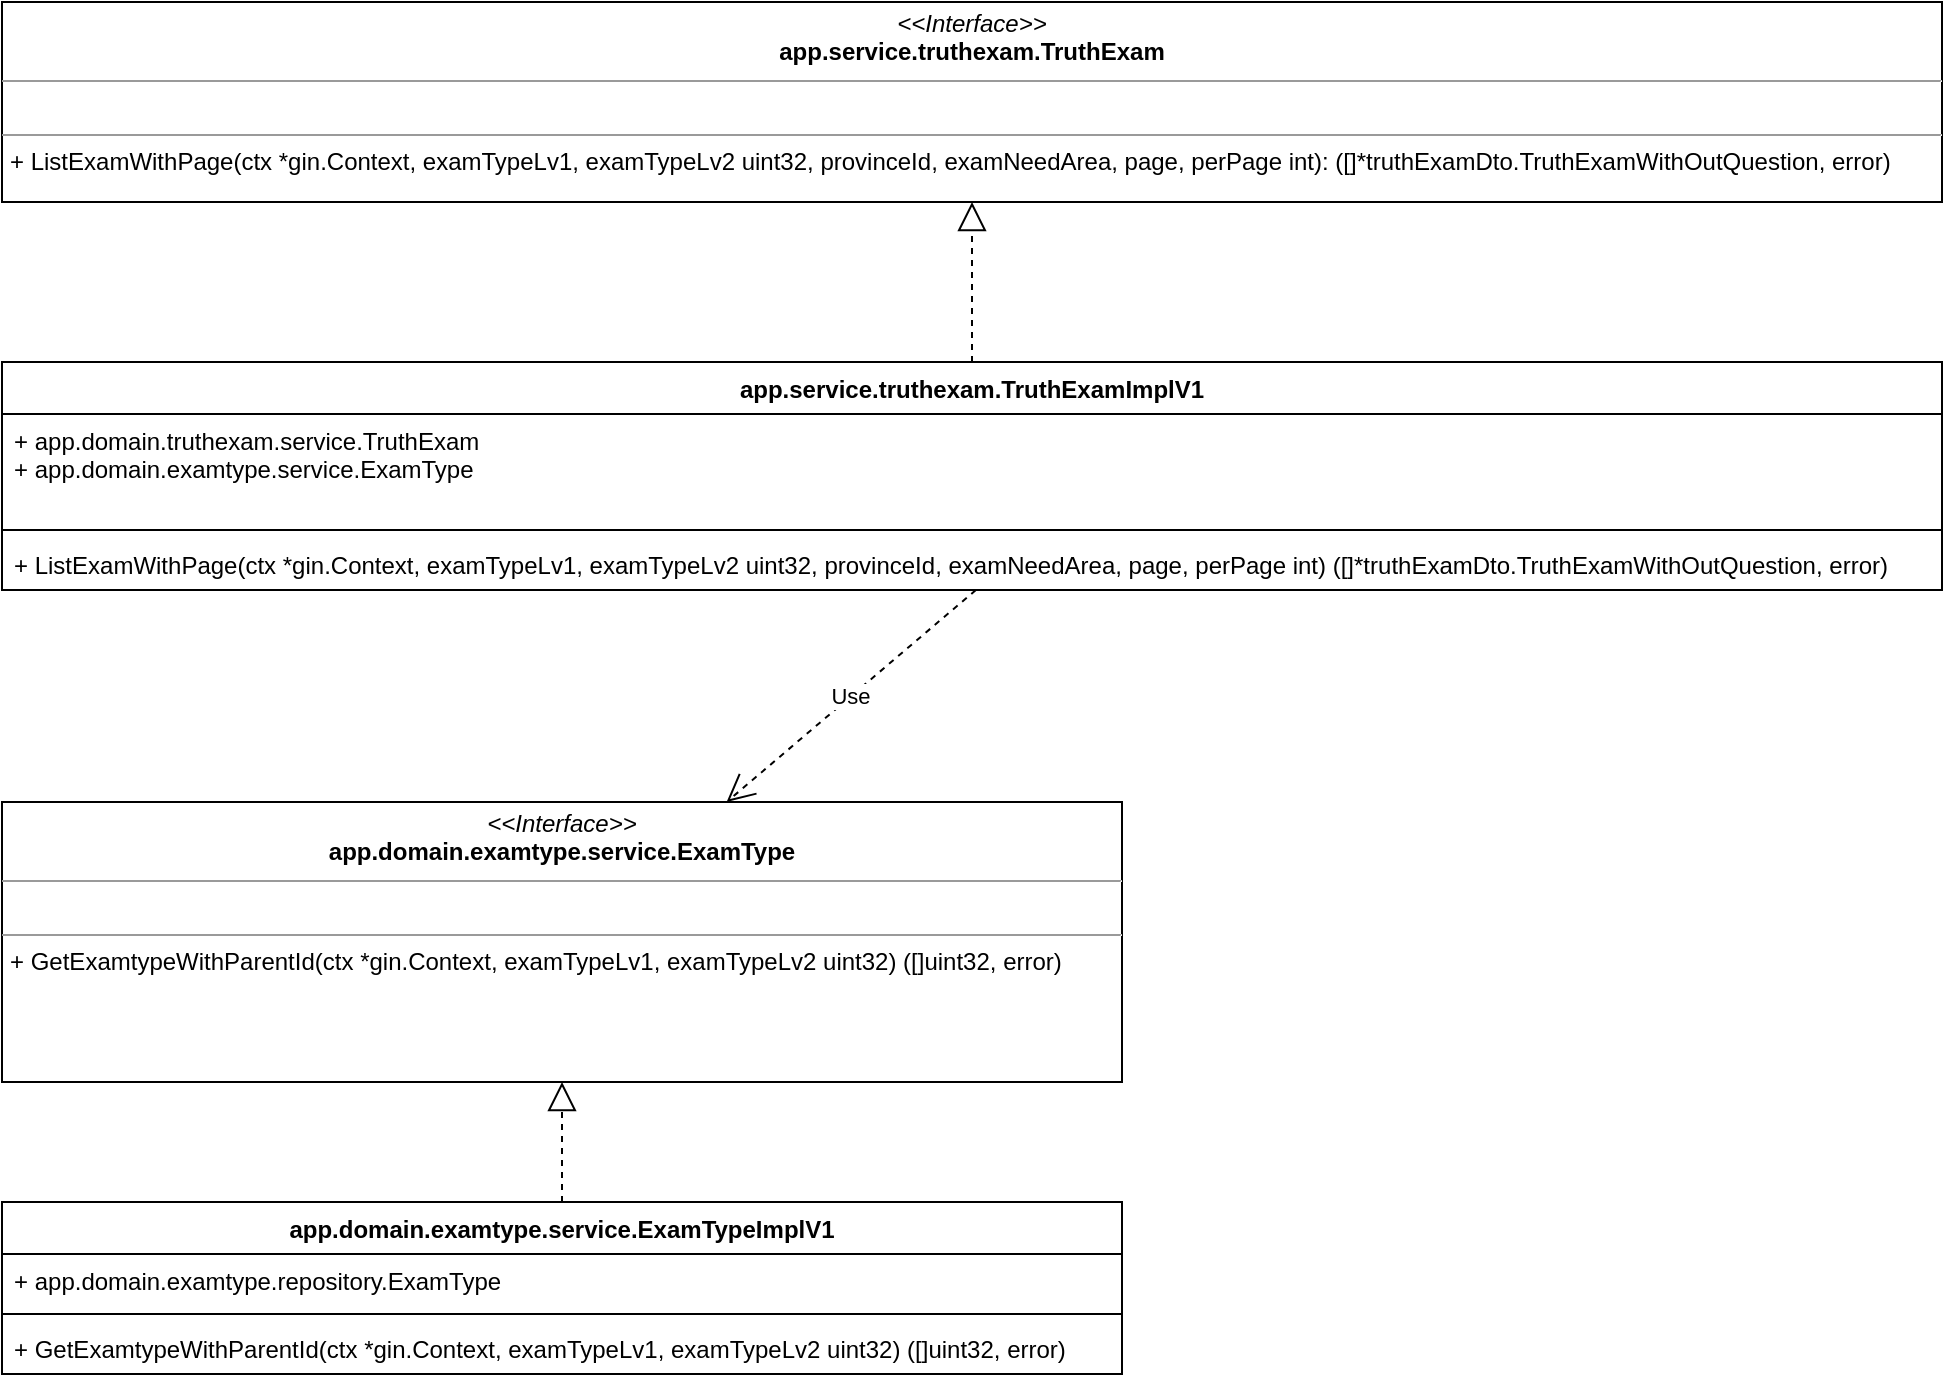 <mxfile version="14.2.9" type="github">
  <diagram id="C5RBs43oDa-KdzZeNtuy" name="Page-1">
    <mxGraphModel dx="2253" dy="800" grid="1" gridSize="10" guides="1" tooltips="1" connect="1" arrows="1" fold="1" page="1" pageScale="1" pageWidth="827" pageHeight="1169" math="0" shadow="0">
      <root>
        <mxCell id="WIyWlLk6GJQsqaUBKTNV-0" />
        <mxCell id="WIyWlLk6GJQsqaUBKTNV-1" parent="WIyWlLk6GJQsqaUBKTNV-0" />
        <mxCell id="LYjiTgfoy2OztdyQjs71-4" value="&lt;p style=&quot;margin: 0px ; margin-top: 4px ; text-align: center&quot;&gt;&lt;i&gt;&amp;lt;&amp;lt;Interface&amp;gt;&amp;gt;&lt;/i&gt;&lt;br&gt;&lt;b&gt;app.service.truthexam.TruthExam&lt;/b&gt;&lt;/p&gt;&lt;hr size=&quot;1&quot;&gt;&lt;p style=&quot;margin: 0px ; margin-left: 4px&quot;&gt;&lt;br&gt;&lt;/p&gt;&lt;hr size=&quot;1&quot;&gt;&lt;p style=&quot;margin: 0px ; margin-left: 4px&quot;&gt;+ ListExamWithPage(ctx *gin.Context, examTypeLv1, examTypeLv2 uint32, provinceId, examNeedArea, page, perPage int): ([]*truthExamDto.TruthExamWithOutQuestion, error)&lt;br&gt;&lt;/p&gt;" style="verticalAlign=top;align=left;overflow=fill;fontSize=12;fontFamily=Helvetica;html=1;" vertex="1" parent="WIyWlLk6GJQsqaUBKTNV-1">
          <mxGeometry x="-290" y="60" width="970" height="100" as="geometry" />
        </mxCell>
        <mxCell id="LYjiTgfoy2OztdyQjs71-9" value="app.service.truthexam.TruthExamImplV1" style="swimlane;fontStyle=1;align=center;verticalAlign=top;childLayout=stackLayout;horizontal=1;startSize=26;horizontalStack=0;resizeParent=1;resizeParentMax=0;resizeLast=0;collapsible=1;marginBottom=0;" vertex="1" parent="WIyWlLk6GJQsqaUBKTNV-1">
          <mxGeometry x="-290" y="240" width="970" height="114" as="geometry" />
        </mxCell>
        <mxCell id="LYjiTgfoy2OztdyQjs71-10" value="+ app.domain.truthexam.service.TruthExam&#xa;+ app.domain.examtype.service.ExamType" style="text;strokeColor=none;fillColor=none;align=left;verticalAlign=top;spacingLeft=4;spacingRight=4;overflow=hidden;rotatable=0;points=[[0,0.5],[1,0.5]];portConstraint=eastwest;" vertex="1" parent="LYjiTgfoy2OztdyQjs71-9">
          <mxGeometry y="26" width="970" height="54" as="geometry" />
        </mxCell>
        <mxCell id="LYjiTgfoy2OztdyQjs71-11" value="" style="line;strokeWidth=1;fillColor=none;align=left;verticalAlign=middle;spacingTop=-1;spacingLeft=3;spacingRight=3;rotatable=0;labelPosition=right;points=[];portConstraint=eastwest;" vertex="1" parent="LYjiTgfoy2OztdyQjs71-9">
          <mxGeometry y="80" width="970" height="8" as="geometry" />
        </mxCell>
        <mxCell id="LYjiTgfoy2OztdyQjs71-12" value="+ ListExamWithPage(ctx *gin.Context, examTypeLv1, examTypeLv2 uint32, provinceId, examNeedArea, page, perPage int) ([]*truthExamDto.TruthExamWithOutQuestion, error)" style="text;strokeColor=none;fillColor=none;align=left;verticalAlign=top;spacingLeft=4;spacingRight=4;overflow=hidden;rotatable=0;points=[[0,0.5],[1,0.5]];portConstraint=eastwest;" vertex="1" parent="LYjiTgfoy2OztdyQjs71-9">
          <mxGeometry y="88" width="970" height="26" as="geometry" />
        </mxCell>
        <mxCell id="LYjiTgfoy2OztdyQjs71-15" value="" style="endArrow=block;dashed=1;endFill=0;endSize=12;html=1;entryX=0.5;entryY=1;entryDx=0;entryDy=0;exitX=0.5;exitY=0;exitDx=0;exitDy=0;" edge="1" parent="WIyWlLk6GJQsqaUBKTNV-1" source="LYjiTgfoy2OztdyQjs71-9" target="LYjiTgfoy2OztdyQjs71-4">
          <mxGeometry width="160" relative="1" as="geometry">
            <mxPoint x="330" y="410" as="sourcePoint" />
            <mxPoint x="490" y="410" as="targetPoint" />
          </mxGeometry>
        </mxCell>
        <mxCell id="LYjiTgfoy2OztdyQjs71-16" value="&lt;p style=&quot;margin: 0px ; margin-top: 4px ; text-align: center&quot;&gt;&lt;i&gt;&amp;lt;&amp;lt;Interface&amp;gt;&amp;gt;&lt;/i&gt;&lt;br&gt;&lt;span style=&quot;text-align: left&quot;&gt;&lt;b&gt;app.domain.examtype.service.ExamType&lt;/b&gt;&lt;/span&gt;&lt;br&gt;&lt;/p&gt;&lt;hr size=&quot;1&quot;&gt;&lt;p style=&quot;margin: 0px ; margin-left: 4px&quot;&gt;&lt;br&gt;&lt;/p&gt;&lt;hr size=&quot;1&quot;&gt;&lt;p style=&quot;margin: 0px ; margin-left: 4px&quot;&gt;+&amp;nbsp;GetExamtypeWithParentId(ctx *gin.Context, examTypeLv1, examTypeLv2 uint32) ([]uint32, error)&lt;/p&gt;" style="verticalAlign=top;align=left;overflow=fill;fontSize=12;fontFamily=Helvetica;html=1;" vertex="1" parent="WIyWlLk6GJQsqaUBKTNV-1">
          <mxGeometry x="-290" y="460" width="560" height="140" as="geometry" />
        </mxCell>
        <mxCell id="LYjiTgfoy2OztdyQjs71-17" value="Use" style="endArrow=open;endSize=12;dashed=1;html=1;exitX=0.502;exitY=1;exitDx=0;exitDy=0;exitPerimeter=0;" edge="1" parent="WIyWlLk6GJQsqaUBKTNV-1" source="LYjiTgfoy2OztdyQjs71-12" target="LYjiTgfoy2OztdyQjs71-16">
          <mxGeometry width="160" relative="1" as="geometry">
            <mxPoint x="330" y="410" as="sourcePoint" />
            <mxPoint x="490" y="410" as="targetPoint" />
          </mxGeometry>
        </mxCell>
        <mxCell id="LYjiTgfoy2OztdyQjs71-18" value="app.domain.examtype.service.ExamTypeImplV1" style="swimlane;fontStyle=1;align=center;verticalAlign=top;childLayout=stackLayout;horizontal=1;startSize=26;horizontalStack=0;resizeParent=1;resizeParentMax=0;resizeLast=0;collapsible=1;marginBottom=0;" vertex="1" parent="WIyWlLk6GJQsqaUBKTNV-1">
          <mxGeometry x="-290" y="660" width="560" height="86" as="geometry" />
        </mxCell>
        <mxCell id="LYjiTgfoy2OztdyQjs71-19" value="+ app.domain.examtype.repository.ExamType" style="text;strokeColor=none;fillColor=none;align=left;verticalAlign=top;spacingLeft=4;spacingRight=4;overflow=hidden;rotatable=0;points=[[0,0.5],[1,0.5]];portConstraint=eastwest;" vertex="1" parent="LYjiTgfoy2OztdyQjs71-18">
          <mxGeometry y="26" width="560" height="26" as="geometry" />
        </mxCell>
        <mxCell id="LYjiTgfoy2OztdyQjs71-20" value="" style="line;strokeWidth=1;fillColor=none;align=left;verticalAlign=middle;spacingTop=-1;spacingLeft=3;spacingRight=3;rotatable=0;labelPosition=right;points=[];portConstraint=eastwest;" vertex="1" parent="LYjiTgfoy2OztdyQjs71-18">
          <mxGeometry y="52" width="560" height="8" as="geometry" />
        </mxCell>
        <mxCell id="LYjiTgfoy2OztdyQjs71-21" value="+ GetExamtypeWithParentId(ctx *gin.Context, examTypeLv1, examTypeLv2 uint32) ([]uint32, error)" style="text;strokeColor=none;fillColor=none;align=left;verticalAlign=top;spacingLeft=4;spacingRight=4;overflow=hidden;rotatable=0;points=[[0,0.5],[1,0.5]];portConstraint=eastwest;" vertex="1" parent="LYjiTgfoy2OztdyQjs71-18">
          <mxGeometry y="60" width="560" height="26" as="geometry" />
        </mxCell>
        <mxCell id="LYjiTgfoy2OztdyQjs71-22" value="" style="endArrow=block;dashed=1;endFill=0;endSize=12;html=1;entryX=0.5;entryY=1;entryDx=0;entryDy=0;exitX=0.5;exitY=0;exitDx=0;exitDy=0;" edge="1" parent="WIyWlLk6GJQsqaUBKTNV-1" source="LYjiTgfoy2OztdyQjs71-18" target="LYjiTgfoy2OztdyQjs71-16">
          <mxGeometry width="160" relative="1" as="geometry">
            <mxPoint x="330" y="530" as="sourcePoint" />
            <mxPoint x="490" y="530" as="targetPoint" />
          </mxGeometry>
        </mxCell>
      </root>
    </mxGraphModel>
  </diagram>
</mxfile>
